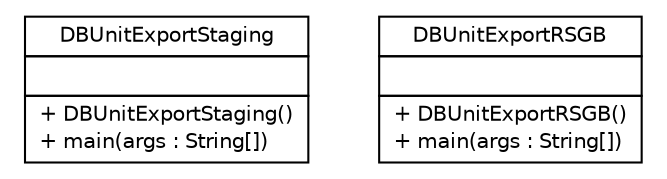 #!/usr/local/bin/dot
#
# Class diagram 
# Generated by UMLGraph version R5_6-24-gf6e263 (http://www.umlgraph.org/)
#

digraph G {
	edge [fontname="Helvetica",fontsize=10,labelfontname="Helvetica",labelfontsize=10];
	node [fontname="Helvetica",fontsize=10,shape=plaintext];
	nodesep=0.25;
	ranksep=0.5;
	// nl.b3p.brmo.test.util.database.dbunit.DBUnitExportStaging
	c0 [label=<<table title="nl.b3p.brmo.test.util.database.dbunit.DBUnitExportStaging" border="0" cellborder="1" cellspacing="0" cellpadding="2" port="p" href="./DBUnitExportStaging.html">
		<tr><td><table border="0" cellspacing="0" cellpadding="1">
<tr><td align="center" balign="center"> DBUnitExportStaging </td></tr>
		</table></td></tr>
		<tr><td><table border="0" cellspacing="0" cellpadding="1">
<tr><td align="left" balign="left">  </td></tr>
		</table></td></tr>
		<tr><td><table border="0" cellspacing="0" cellpadding="1">
<tr><td align="left" balign="left"> + DBUnitExportStaging() </td></tr>
<tr><td align="left" balign="left"> + main(args : String[]) </td></tr>
		</table></td></tr>
		</table>>, URL="./DBUnitExportStaging.html", fontname="Helvetica", fontcolor="black", fontsize=10.0];
	// nl.b3p.brmo.test.util.database.dbunit.DBUnitExportRSGB
	c1 [label=<<table title="nl.b3p.brmo.test.util.database.dbunit.DBUnitExportRSGB" border="0" cellborder="1" cellspacing="0" cellpadding="2" port="p" href="./DBUnitExportRSGB.html">
		<tr><td><table border="0" cellspacing="0" cellpadding="1">
<tr><td align="center" balign="center"> DBUnitExportRSGB </td></tr>
		</table></td></tr>
		<tr><td><table border="0" cellspacing="0" cellpadding="1">
<tr><td align="left" balign="left">  </td></tr>
		</table></td></tr>
		<tr><td><table border="0" cellspacing="0" cellpadding="1">
<tr><td align="left" balign="left"> + DBUnitExportRSGB() </td></tr>
<tr><td align="left" balign="left"> + main(args : String[]) </td></tr>
		</table></td></tr>
		</table>>, URL="./DBUnitExportRSGB.html", fontname="Helvetica", fontcolor="black", fontsize=10.0];
}

